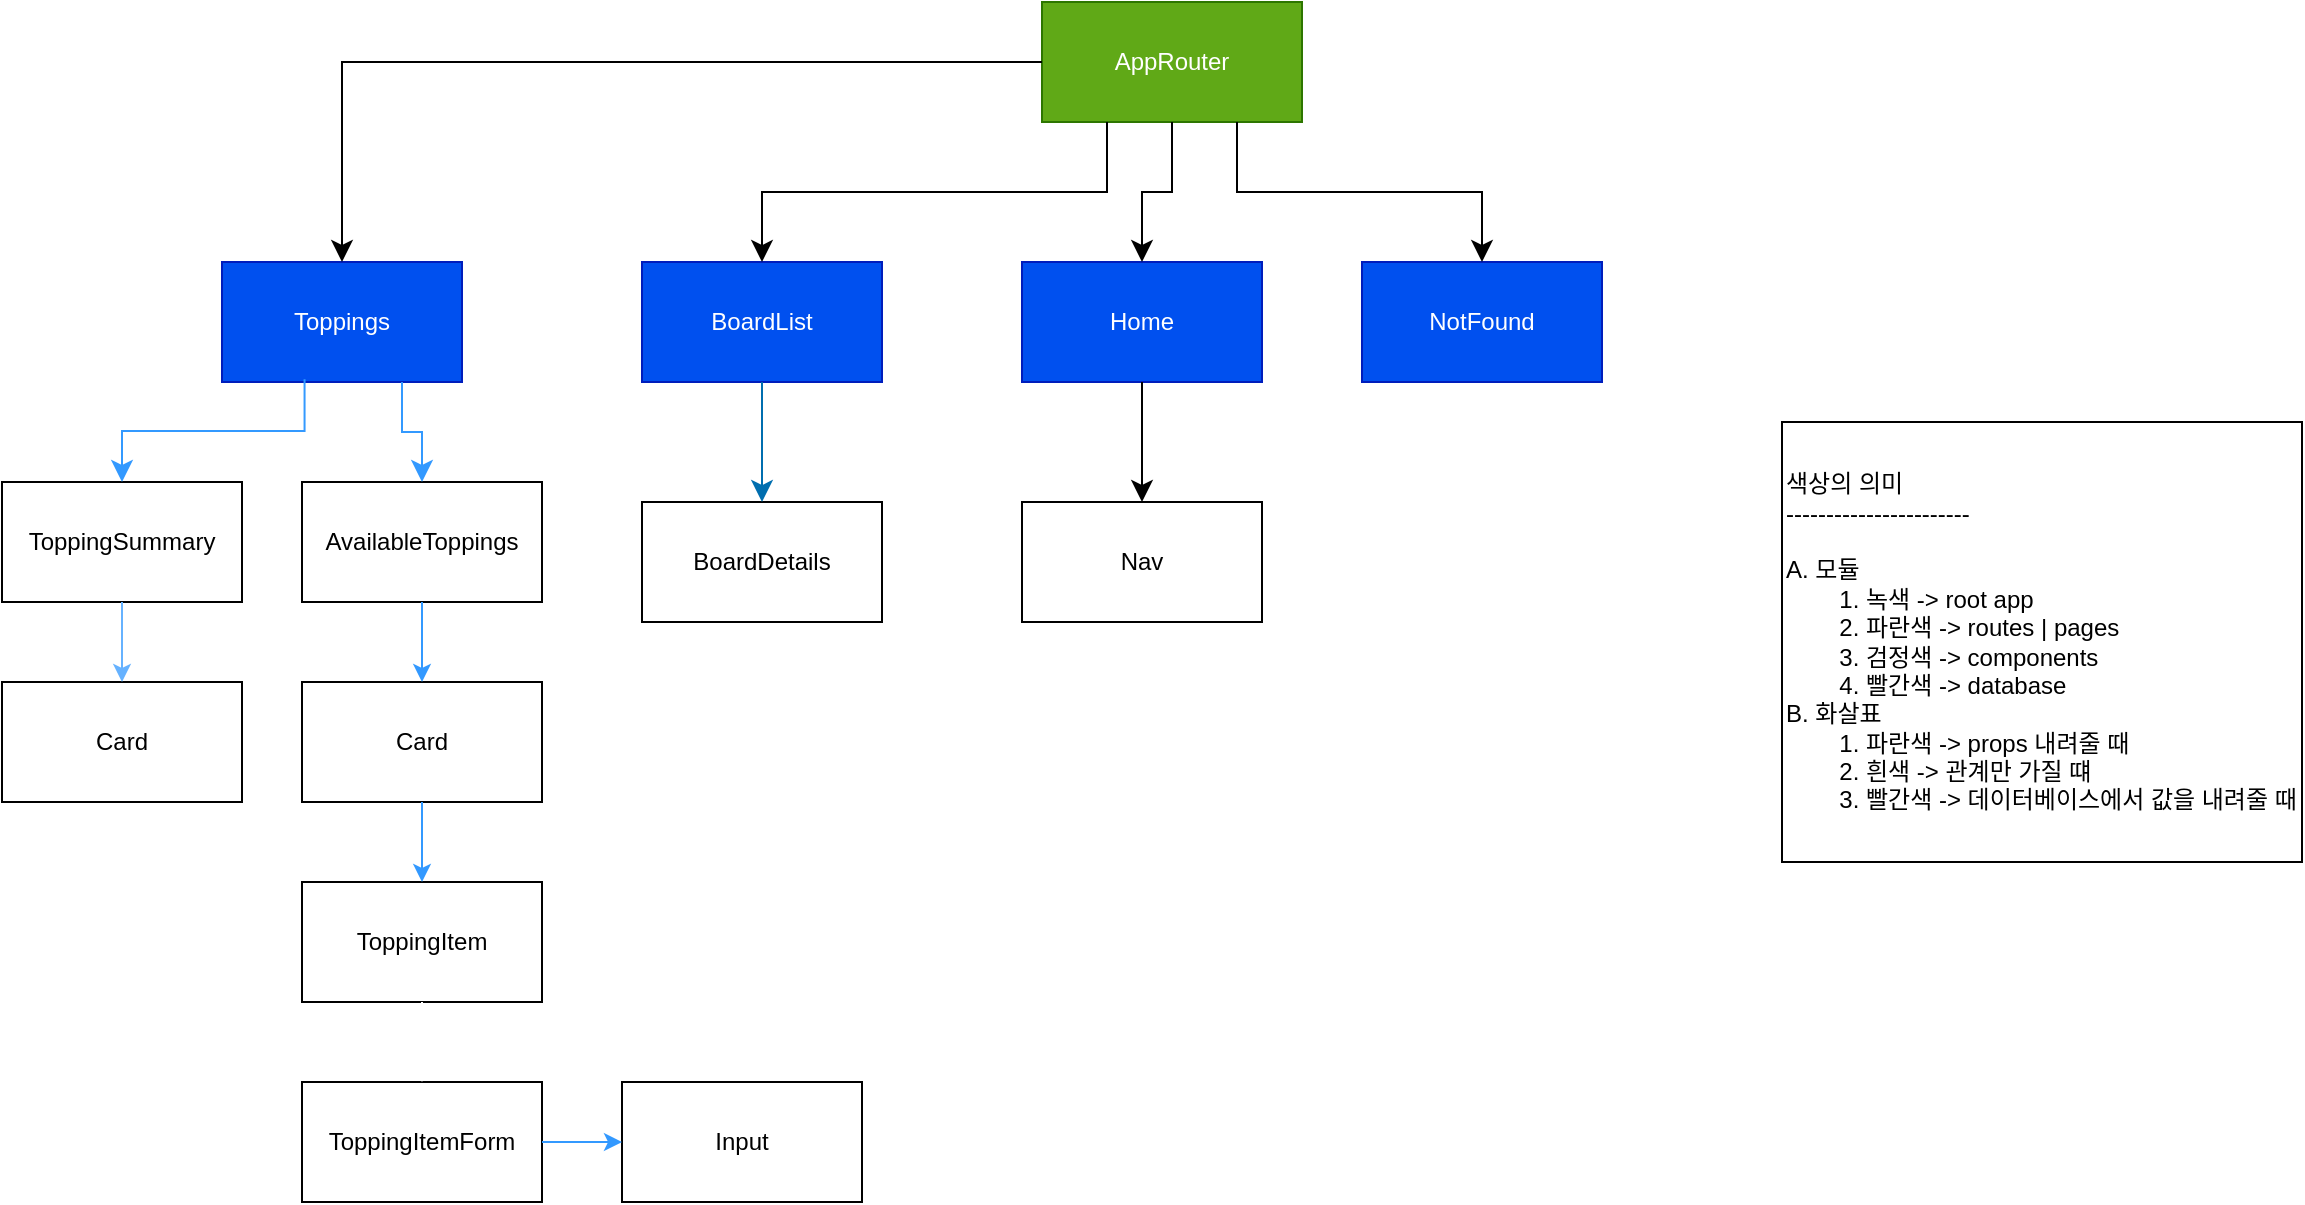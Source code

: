 <mxfile>
    <diagram id="swIDNjHbmOTq2qbGJ2x8" name="페이지-1">
        <mxGraphModel dx="572" dy="878" grid="1" gridSize="10" guides="1" tooltips="1" connect="1" arrows="1" fold="1" page="1" pageScale="1" pageWidth="827" pageHeight="1169" math="0" shadow="0">
            <root>
                <mxCell id="0"/>
                <mxCell id="1" parent="0"/>
                <mxCell id="2" value="AppRouter" style="rounded=0;whiteSpace=wrap;html=1;fillColor=#60a917;fontColor=#ffffff;strokeColor=#2D7600;" parent="1" vertex="1">
                    <mxGeometry x="670" y="530" width="130" height="60" as="geometry"/>
                </mxCell>
                <mxCell id="3" value="Home" style="rounded=0;whiteSpace=wrap;html=1;fillColor=#0050ef;fontColor=#ffffff;strokeColor=#001DBC;" parent="1" vertex="1">
                    <mxGeometry x="660" y="660" width="120" height="60" as="geometry"/>
                </mxCell>
                <mxCell id="4" value="NotFound" style="rounded=0;whiteSpace=wrap;html=1;fillColor=#0050ef;fontColor=#ffffff;strokeColor=#001DBC;" parent="1" vertex="1">
                    <mxGeometry x="830" y="660" width="120" height="60" as="geometry"/>
                </mxCell>
                <mxCell id="5" value="Nav" style="rounded=0;whiteSpace=wrap;html=1;" parent="1" vertex="1">
                    <mxGeometry x="660" y="780" width="120" height="60" as="geometry"/>
                </mxCell>
                <mxCell id="11" value="" style="edgeStyle=elbowEdgeStyle;elbow=vertical;endArrow=classic;html=1;curved=0;rounded=0;endSize=8;startSize=8;exitX=0.5;exitY=1;exitDx=0;exitDy=0;entryX=0.5;entryY=0;entryDx=0;entryDy=0;" parent="1" source="3" target="5" edge="1">
                    <mxGeometry width="50" height="50" relative="1" as="geometry">
                        <mxPoint x="740" y="710" as="sourcePoint"/>
                        <mxPoint x="790" y="660" as="targetPoint"/>
                    </mxGeometry>
                </mxCell>
                <mxCell id="12" value="" style="edgeStyle=elbowEdgeStyle;elbow=vertical;endArrow=classic;html=1;curved=0;rounded=0;endSize=8;startSize=8;exitX=0.5;exitY=1;exitDx=0;exitDy=0;entryX=0.5;entryY=0;entryDx=0;entryDy=0;" parent="1" source="2" target="3" edge="1">
                    <mxGeometry width="50" height="50" relative="1" as="geometry">
                        <mxPoint x="740" y="710" as="sourcePoint"/>
                        <mxPoint x="790" y="660" as="targetPoint"/>
                    </mxGeometry>
                </mxCell>
                <mxCell id="13" value="" style="edgeStyle=elbowEdgeStyle;elbow=vertical;endArrow=classic;html=1;curved=0;rounded=0;endSize=8;startSize=8;exitX=0.75;exitY=1;exitDx=0;exitDy=0;entryX=0.5;entryY=0;entryDx=0;entryDy=0;" parent="1" source="2" target="4" edge="1">
                    <mxGeometry width="50" height="50" relative="1" as="geometry">
                        <mxPoint x="740" y="710" as="sourcePoint"/>
                        <mxPoint x="790" y="660" as="targetPoint"/>
                    </mxGeometry>
                </mxCell>
                <mxCell id="15" value="BoardDetails" style="rounded=0;whiteSpace=wrap;html=1;" parent="1" vertex="1">
                    <mxGeometry x="470" y="780" width="120" height="60" as="geometry"/>
                </mxCell>
                <mxCell id="16" value="BoardList" style="rounded=0;whiteSpace=wrap;html=1;fillColor=#0050ef;fontColor=#ffffff;strokeColor=#001DBC;" parent="1" vertex="1">
                    <mxGeometry x="470" y="660" width="120" height="60" as="geometry"/>
                </mxCell>
                <mxCell id="17" value="" style="edgeStyle=elbowEdgeStyle;elbow=vertical;endArrow=classic;html=1;curved=0;rounded=0;endSize=8;startSize=8;exitX=0.25;exitY=1;exitDx=0;exitDy=0;" parent="1" source="2" target="16" edge="1">
                    <mxGeometry width="50" height="50" relative="1" as="geometry">
                        <mxPoint x="740" y="710" as="sourcePoint"/>
                        <mxPoint x="790" y="660" as="targetPoint"/>
                    </mxGeometry>
                </mxCell>
                <mxCell id="18" value="" style="edgeStyle=elbowEdgeStyle;elbow=vertical;endArrow=classic;html=1;curved=0;rounded=0;endSize=8;startSize=8;exitX=0.5;exitY=1;exitDx=0;exitDy=0;entryX=0.5;entryY=0;entryDx=0;entryDy=0;fillColor=#1ba1e2;strokeColor=#006EAF;" parent="1" source="16" target="15" edge="1">
                    <mxGeometry width="50" height="50" relative="1" as="geometry">
                        <mxPoint x="740" y="710" as="sourcePoint"/>
                        <mxPoint x="790" y="660" as="targetPoint"/>
                    </mxGeometry>
                </mxCell>
                <mxCell id="20" value="색상의 의미&lt;br&gt;-----------------------&lt;br&gt;&lt;br&gt;A. 모듈&lt;br&gt;&lt;span style=&quot;white-space: pre;&quot;&gt;&#9;&lt;/span&gt;1. 녹색 -&amp;gt; root app&lt;br&gt;&lt;span style=&quot;white-space: pre;&quot;&gt;&#9;&lt;/span&gt;2. 파란색 -&amp;gt; routes | pages&lt;br&gt;&lt;span style=&quot;white-space: pre;&quot;&gt;&#9;&lt;/span&gt;3. 검정색 -&amp;gt; components&lt;br&gt;&lt;span style=&quot;white-space: pre;&quot;&gt;&#9;&lt;/span&gt;4. 빨간색 -&amp;gt; database&lt;br&gt;B. 화살표&lt;br&gt;&lt;span style=&quot;white-space: pre;&quot;&gt;&#9;&lt;/span&gt;1. 파란색 -&amp;gt; props 내려줄 때&lt;br&gt;&lt;span style=&quot;white-space: pre;&quot;&gt;&#9;&lt;/span&gt;2. 흰색 -&amp;gt; 관계만 가질 떄&lt;br&gt;&lt;span style=&quot;white-space: pre;&quot;&gt;&#9;&lt;/span&gt;3. 빨간색 -&amp;gt; 데이터베이스에서 값을 내려줄 때" style="rounded=0;whiteSpace=wrap;html=1;align=left;" vertex="1" parent="1">
                    <mxGeometry x="1040" y="740" width="260" height="220" as="geometry"/>
                </mxCell>
                <mxCell id="21" value="Toppings" style="rounded=0;whiteSpace=wrap;html=1;fillColor=#0050ef;fontColor=#ffffff;strokeColor=#001DBC;" vertex="1" parent="1">
                    <mxGeometry x="260" y="660" width="120" height="60" as="geometry"/>
                </mxCell>
                <mxCell id="24" value="" style="edgeStyle=segmentEdgeStyle;endArrow=classic;html=1;curved=0;rounded=0;endSize=8;startSize=8;exitX=0;exitY=0.5;exitDx=0;exitDy=0;entryX=0.5;entryY=0;entryDx=0;entryDy=0;" edge="1" parent="1" source="2" target="21">
                    <mxGeometry width="50" height="50" relative="1" as="geometry">
                        <mxPoint x="530" y="720" as="sourcePoint"/>
                        <mxPoint x="580" y="670" as="targetPoint"/>
                    </mxGeometry>
                </mxCell>
                <mxCell id="25" value="ToppingSummary" style="rounded=0;whiteSpace=wrap;html=1;" vertex="1" parent="1">
                    <mxGeometry x="150" y="770" width="120" height="60" as="geometry"/>
                </mxCell>
                <mxCell id="26" value="Card" style="rounded=0;whiteSpace=wrap;html=1;" vertex="1" parent="1">
                    <mxGeometry x="150" y="870" width="120" height="60" as="geometry"/>
                </mxCell>
                <mxCell id="27" value="" style="endArrow=classic;html=1;exitX=0.5;exitY=1;exitDx=0;exitDy=0;entryX=0.5;entryY=0;entryDx=0;entryDy=0;fillColor=#0050ef;strokeColor=#66B2FF;" edge="1" parent="1" source="25" target="26">
                    <mxGeometry width="50" height="50" relative="1" as="geometry">
                        <mxPoint x="440" y="720" as="sourcePoint"/>
                        <mxPoint x="490" y="670" as="targetPoint"/>
                    </mxGeometry>
                </mxCell>
                <mxCell id="28" value="AvailableToppings" style="rounded=0;whiteSpace=wrap;html=1;" vertex="1" parent="1">
                    <mxGeometry x="300" y="770" width="120" height="60" as="geometry"/>
                </mxCell>
                <mxCell id="30" value="ToppingItem" style="rounded=0;whiteSpace=wrap;html=1;" vertex="1" parent="1">
                    <mxGeometry x="300" y="970" width="120" height="60" as="geometry"/>
                </mxCell>
                <mxCell id="32" value="ToppingItemForm" style="rounded=0;whiteSpace=wrap;html=1;" vertex="1" parent="1">
                    <mxGeometry x="300" y="1070" width="120" height="60" as="geometry"/>
                </mxCell>
                <mxCell id="33" value="" style="endArrow=classic;html=1;exitX=0.5;exitY=1;exitDx=0;exitDy=0;entryX=0.5;entryY=0;entryDx=0;entryDy=0;strokeColor=#FFFFFF;" edge="1" parent="1" source="30" target="32">
                    <mxGeometry width="50" height="50" relative="1" as="geometry">
                        <mxPoint x="440" y="940" as="sourcePoint"/>
                        <mxPoint x="490" y="890" as="targetPoint"/>
                    </mxGeometry>
                </mxCell>
                <mxCell id="34" value="Card" style="rounded=0;whiteSpace=wrap;html=1;" vertex="1" parent="1">
                    <mxGeometry x="300" y="870" width="120" height="60" as="geometry"/>
                </mxCell>
                <mxCell id="35" value="" style="endArrow=classic;html=1;exitX=0.5;exitY=1;exitDx=0;exitDy=0;entryX=0.5;entryY=0;entryDx=0;entryDy=0;fillColor=#0050ef;strokeColor=#3399FF;" edge="1" parent="1" source="28" target="34">
                    <mxGeometry width="50" height="50" relative="1" as="geometry">
                        <mxPoint x="440" y="940" as="sourcePoint"/>
                        <mxPoint x="490" y="890" as="targetPoint"/>
                    </mxGeometry>
                </mxCell>
                <mxCell id="36" value="" style="endArrow=classic;html=1;exitX=0.5;exitY=1;exitDx=0;exitDy=0;entryX=0.5;entryY=0;entryDx=0;entryDy=0;strokeColor=#3399FF;" edge="1" parent="1" source="34" target="30">
                    <mxGeometry width="50" height="50" relative="1" as="geometry">
                        <mxPoint x="440" y="940" as="sourcePoint"/>
                        <mxPoint x="490" y="890" as="targetPoint"/>
                    </mxGeometry>
                </mxCell>
                <mxCell id="37" value="" style="edgeStyle=elbowEdgeStyle;elbow=vertical;endArrow=classic;html=1;curved=0;rounded=0;endSize=8;startSize=8;strokeColor=#3399FF;exitX=0.75;exitY=1;exitDx=0;exitDy=0;entryX=0.5;entryY=0;entryDx=0;entryDy=0;" edge="1" parent="1" source="21" target="28">
                    <mxGeometry width="50" height="50" relative="1" as="geometry">
                        <mxPoint x="370" y="940" as="sourcePoint"/>
                        <mxPoint x="420" y="890" as="targetPoint"/>
                    </mxGeometry>
                </mxCell>
                <mxCell id="38" value="" style="edgeStyle=elbowEdgeStyle;elbow=vertical;endArrow=classic;html=1;curved=0;rounded=0;endSize=8;startSize=8;strokeColor=#3399FF;exitX=0.344;exitY=0.978;exitDx=0;exitDy=0;exitPerimeter=0;entryX=0.5;entryY=0;entryDx=0;entryDy=0;" edge="1" parent="1" source="21" target="25">
                    <mxGeometry width="50" height="50" relative="1" as="geometry">
                        <mxPoint x="370" y="940" as="sourcePoint"/>
                        <mxPoint x="420" y="890" as="targetPoint"/>
                    </mxGeometry>
                </mxCell>
                <mxCell id="39" value="Input" style="rounded=0;whiteSpace=wrap;html=1;" vertex="1" parent="1">
                    <mxGeometry x="460" y="1070" width="120" height="60" as="geometry"/>
                </mxCell>
                <mxCell id="40" value="" style="endArrow=classic;html=1;strokeColor=#3399FF;exitX=1;exitY=0.5;exitDx=0;exitDy=0;entryX=0;entryY=0.5;entryDx=0;entryDy=0;fillColor=#f5f5f5;" edge="1" parent="1" source="32" target="39">
                    <mxGeometry width="50" height="50" relative="1" as="geometry">
                        <mxPoint x="290" y="1020" as="sourcePoint"/>
                        <mxPoint x="340" y="970" as="targetPoint"/>
                    </mxGeometry>
                </mxCell>
            </root>
        </mxGraphModel>
    </diagram>
</mxfile>